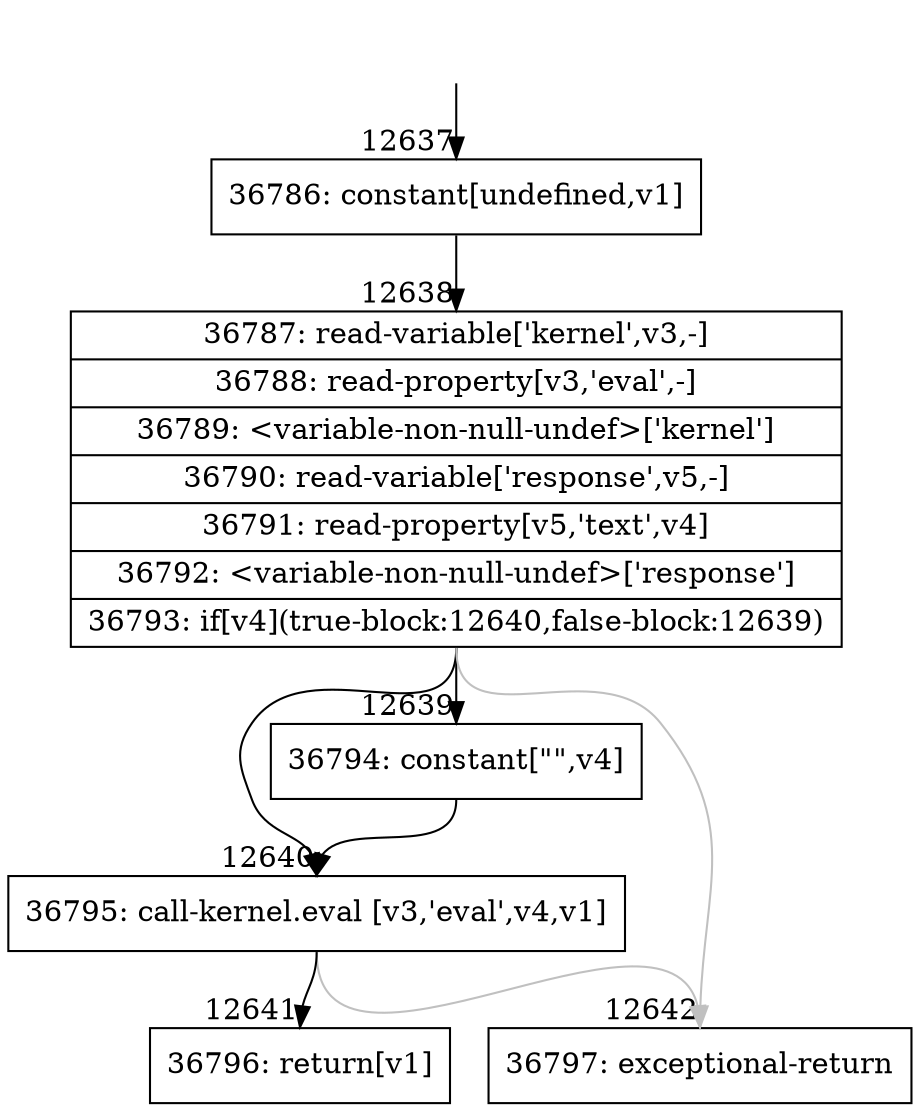 digraph {
rankdir="TD"
BB_entry925[shape=none,label=""];
BB_entry925 -> BB12637 [tailport=s, headport=n, headlabel="    12637"]
BB12637 [shape=record label="{36786: constant[undefined,v1]}" ] 
BB12637 -> BB12638 [tailport=s, headport=n, headlabel="      12638"]
BB12638 [shape=record label="{36787: read-variable['kernel',v3,-]|36788: read-property[v3,'eval',-]|36789: \<variable-non-null-undef\>['kernel']|36790: read-variable['response',v5,-]|36791: read-property[v5,'text',v4]|36792: \<variable-non-null-undef\>['response']|36793: if[v4](true-block:12640,false-block:12639)}" ] 
BB12638 -> BB12640 [tailport=s, headport=n, headlabel="      12640"]
BB12638 -> BB12639 [tailport=s, headport=n, headlabel="      12639"]
BB12638 -> BB12642 [tailport=s, headport=n, color=gray, headlabel="      12642"]
BB12639 [shape=record label="{36794: constant[\"\",v4]}" ] 
BB12639 -> BB12640 [tailport=s, headport=n]
BB12640 [shape=record label="{36795: call-kernel.eval [v3,'eval',v4,v1]}" ] 
BB12640 -> BB12641 [tailport=s, headport=n, headlabel="      12641"]
BB12640 -> BB12642 [tailport=s, headport=n, color=gray]
BB12641 [shape=record label="{36796: return[v1]}" ] 
BB12642 [shape=record label="{36797: exceptional-return}" ] 
//#$~ 17756
}
